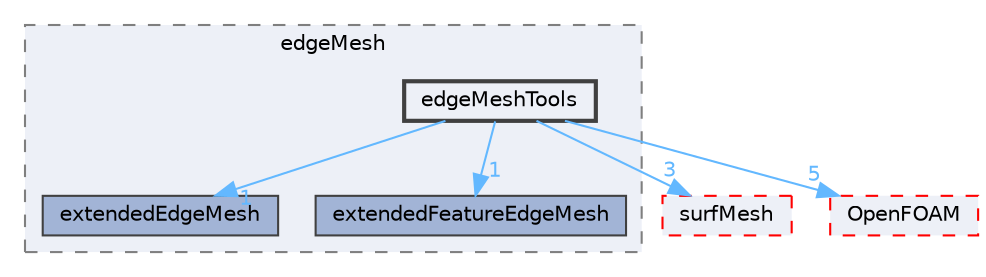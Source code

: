 digraph "src/meshTools/edgeMesh/edgeMeshTools"
{
 // LATEX_PDF_SIZE
  bgcolor="transparent";
  edge [fontname=Helvetica,fontsize=10,labelfontname=Helvetica,labelfontsize=10];
  node [fontname=Helvetica,fontsize=10,shape=box,height=0.2,width=0.4];
  compound=true
  subgraph clusterdir_49db66e8fd2a67bf222b9ee7503b6041 {
    graph [ bgcolor="#edf0f7", pencolor="grey50", label="edgeMesh", fontname=Helvetica,fontsize=10 style="filled,dashed", URL="dir_49db66e8fd2a67bf222b9ee7503b6041.html",tooltip=""]
  dir_133a5f0ac9b4d6a67a68529a4e9da489 [label="extendedEdgeMesh", fillcolor="#a2b4d6", color="grey25", style="filled", URL="dir_133a5f0ac9b4d6a67a68529a4e9da489.html",tooltip=""];
  dir_758503b1ae7f52666a7d29c9de90ba70 [label="extendedFeatureEdgeMesh", fillcolor="#a2b4d6", color="grey25", style="filled", URL="dir_758503b1ae7f52666a7d29c9de90ba70.html",tooltip=""];
  dir_9a511bb6023c6f8f012b45fff080cd3a [label="edgeMeshTools", fillcolor="#edf0f7", color="grey25", style="filled,bold", URL="dir_9a511bb6023c6f8f012b45fff080cd3a.html",tooltip=""];
  }
  dir_0a88fe22feb23ce5f078a04a1df67721 [label="surfMesh", fillcolor="#edf0f7", color="red", style="filled,dashed", URL="dir_0a88fe22feb23ce5f078a04a1df67721.html",tooltip=""];
  dir_c5473ff19b20e6ec4dfe5c310b3778a8 [label="OpenFOAM", fillcolor="#edf0f7", color="red", style="filled,dashed", URL="dir_c5473ff19b20e6ec4dfe5c310b3778a8.html",tooltip=""];
  dir_9a511bb6023c6f8f012b45fff080cd3a->dir_0a88fe22feb23ce5f078a04a1df67721 [headlabel="3", labeldistance=1.5 headhref="dir_001114_003891.html" href="dir_001114_003891.html" color="steelblue1" fontcolor="steelblue1"];
  dir_9a511bb6023c6f8f012b45fff080cd3a->dir_133a5f0ac9b4d6a67a68529a4e9da489 [headlabel="1", labeldistance=1.5 headhref="dir_001114_001214.html" href="dir_001114_001214.html" color="steelblue1" fontcolor="steelblue1"];
  dir_9a511bb6023c6f8f012b45fff080cd3a->dir_758503b1ae7f52666a7d29c9de90ba70 [headlabel="1", labeldistance=1.5 headhref="dir_001114_001215.html" href="dir_001114_001215.html" color="steelblue1" fontcolor="steelblue1"];
  dir_9a511bb6023c6f8f012b45fff080cd3a->dir_c5473ff19b20e6ec4dfe5c310b3778a8 [headlabel="5", labeldistance=1.5 headhref="dir_001114_002695.html" href="dir_001114_002695.html" color="steelblue1" fontcolor="steelblue1"];
}

